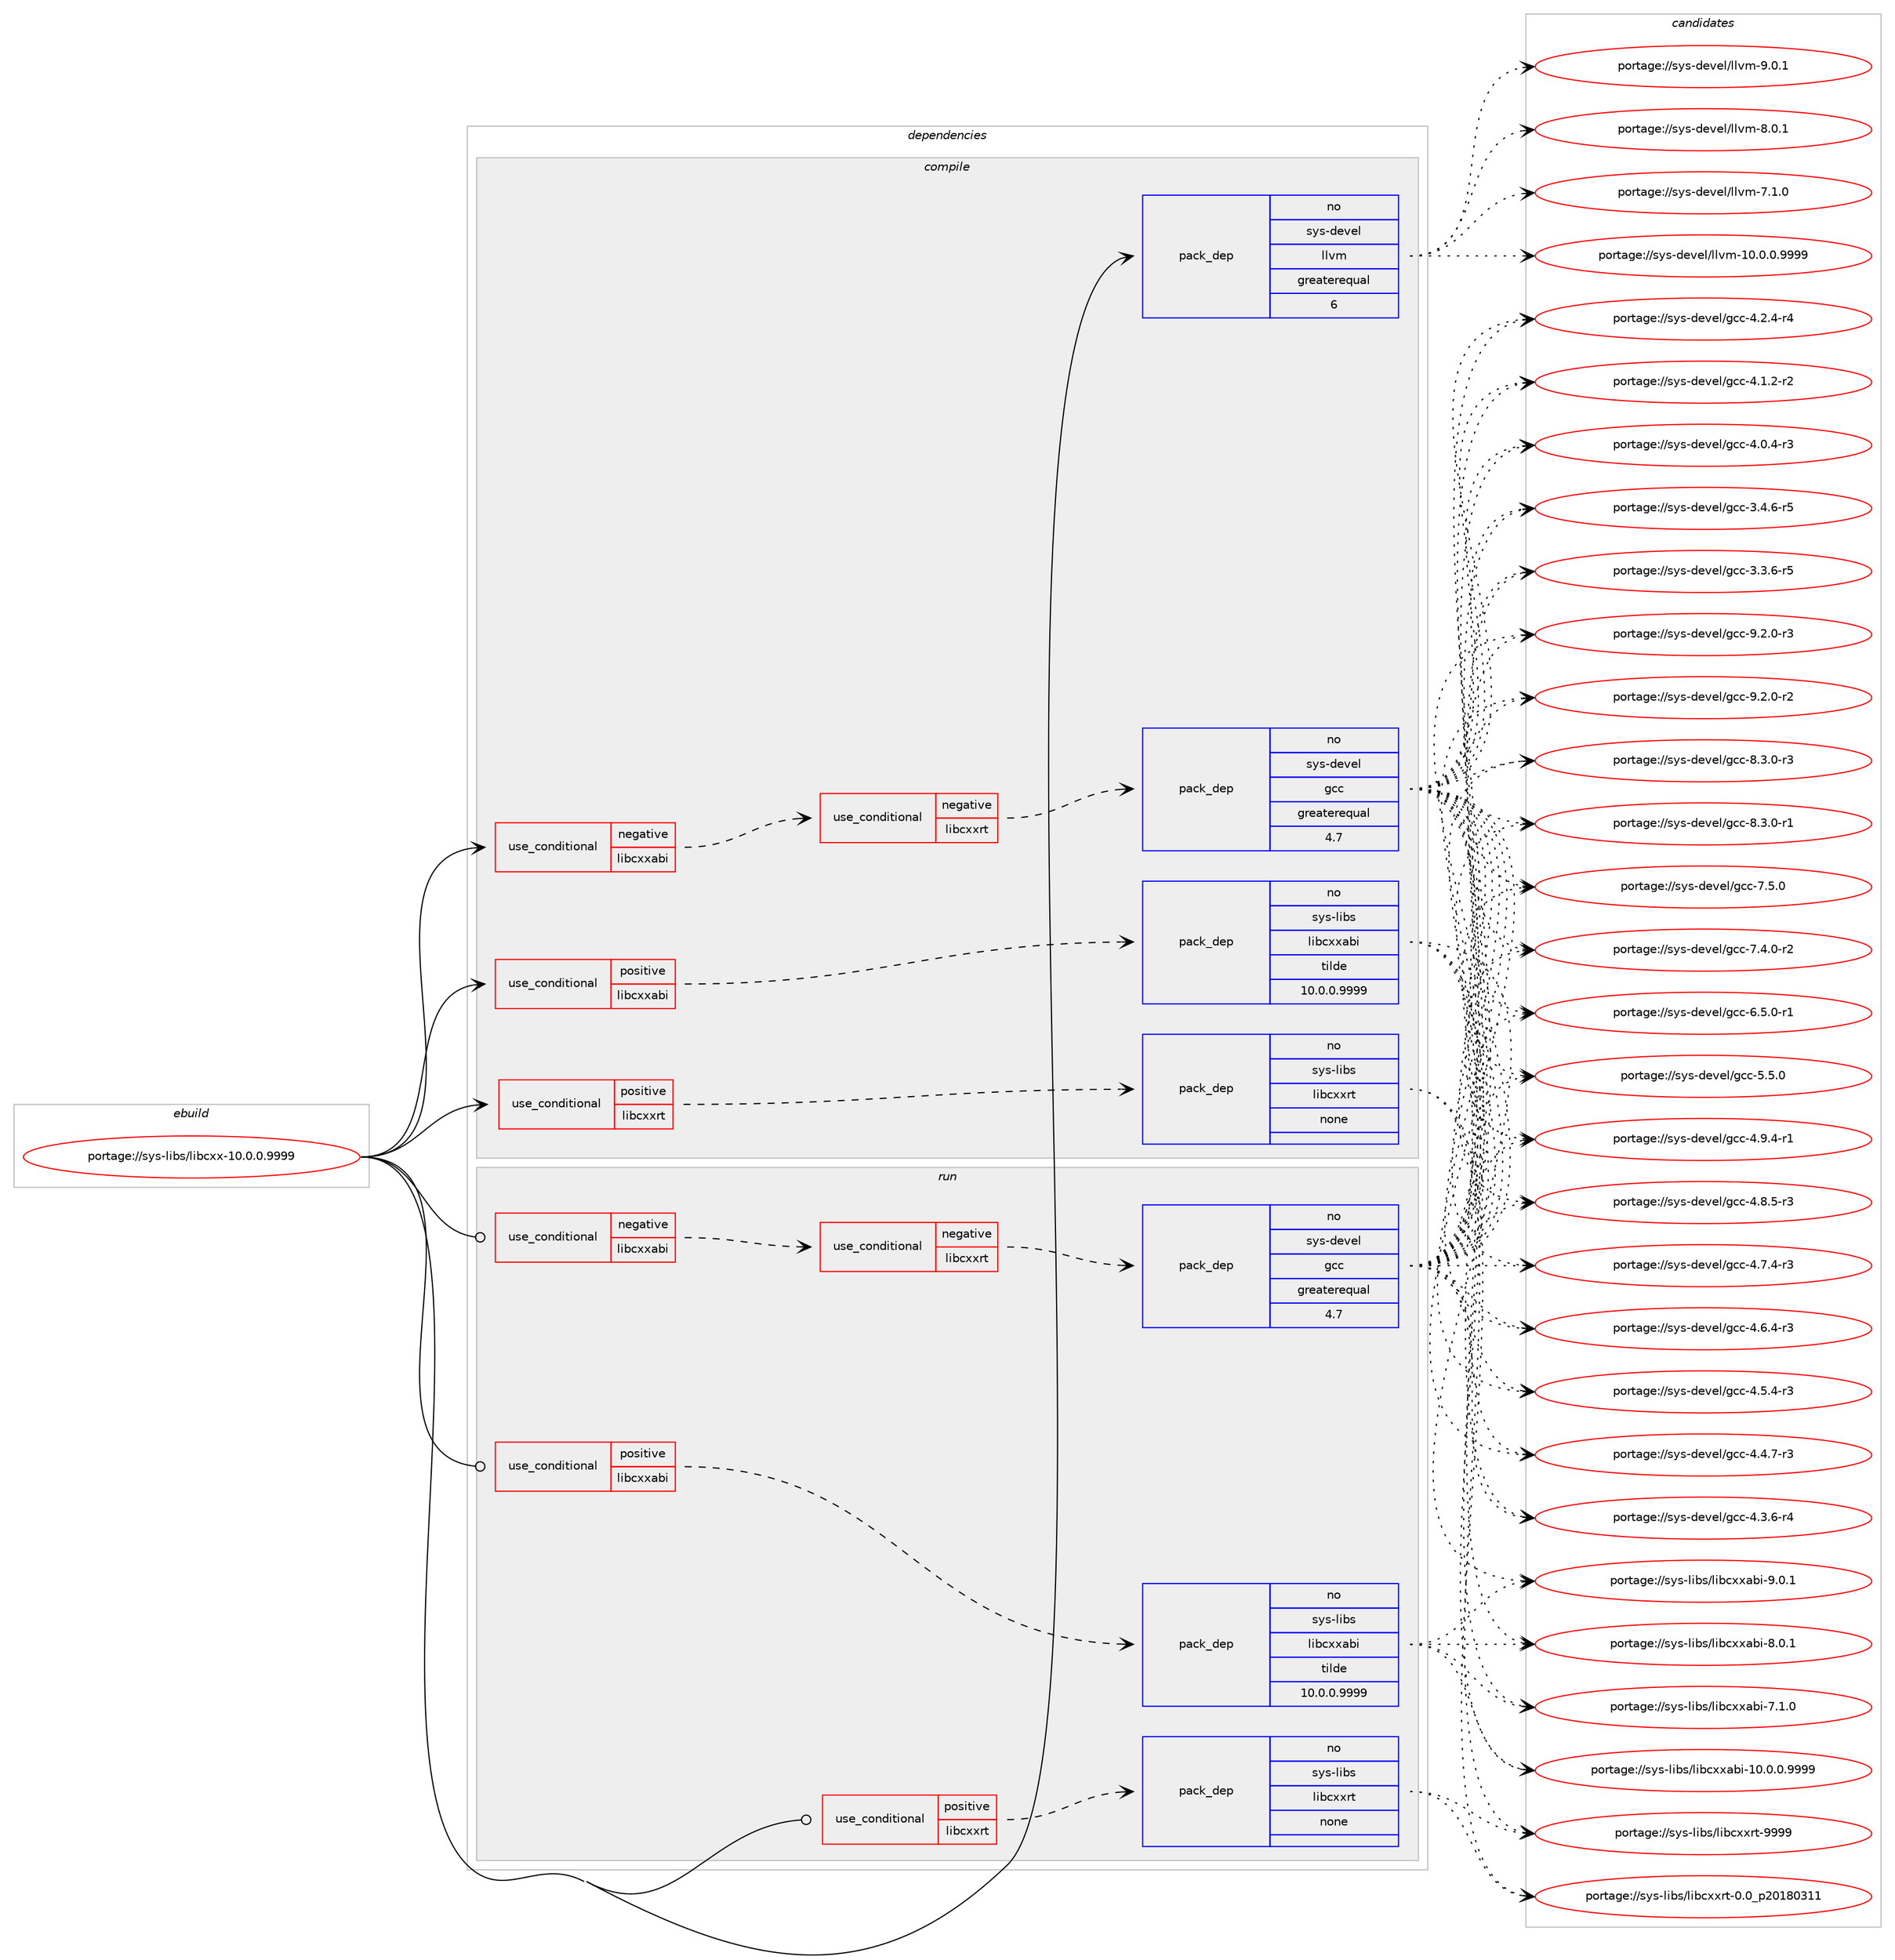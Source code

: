 digraph prolog {

# *************
# Graph options
# *************

newrank=true;
concentrate=true;
compound=true;
graph [rankdir=LR,fontname=Helvetica,fontsize=10,ranksep=1.5];#, ranksep=2.5, nodesep=0.2];
edge  [arrowhead=vee];
node  [fontname=Helvetica,fontsize=10];

# **********
# The ebuild
# **********

subgraph cluster_leftcol {
color=gray;
rank=same;
label=<<i>ebuild</i>>;
id [label="portage://sys-libs/libcxx-10.0.0.9999", color=red, width=4, href="../sys-libs/libcxx-10.0.0.9999.svg"];
}

# ****************
# The dependencies
# ****************

subgraph cluster_midcol {
color=gray;
label=<<i>dependencies</i>>;
subgraph cluster_compile {
fillcolor="#eeeeee";
style=filled;
label=<<i>compile</i>>;
subgraph cond7976 {
dependency43651 [label=<<TABLE BORDER="0" CELLBORDER="1" CELLSPACING="0" CELLPADDING="4"><TR><TD ROWSPAN="3" CELLPADDING="10">use_conditional</TD></TR><TR><TD>negative</TD></TR><TR><TD>libcxxabi</TD></TR></TABLE>>, shape=none, color=red];
subgraph cond7977 {
dependency43652 [label=<<TABLE BORDER="0" CELLBORDER="1" CELLSPACING="0" CELLPADDING="4"><TR><TD ROWSPAN="3" CELLPADDING="10">use_conditional</TD></TR><TR><TD>negative</TD></TR><TR><TD>libcxxrt</TD></TR></TABLE>>, shape=none, color=red];
subgraph pack34538 {
dependency43653 [label=<<TABLE BORDER="0" CELLBORDER="1" CELLSPACING="0" CELLPADDING="4" WIDTH="220"><TR><TD ROWSPAN="6" CELLPADDING="30">pack_dep</TD></TR><TR><TD WIDTH="110">no</TD></TR><TR><TD>sys-devel</TD></TR><TR><TD>gcc</TD></TR><TR><TD>greaterequal</TD></TR><TR><TD>4.7</TD></TR></TABLE>>, shape=none, color=blue];
}
dependency43652:e -> dependency43653:w [weight=20,style="dashed",arrowhead="vee"];
}
dependency43651:e -> dependency43652:w [weight=20,style="dashed",arrowhead="vee"];
}
id:e -> dependency43651:w [weight=20,style="solid",arrowhead="vee"];
subgraph cond7978 {
dependency43654 [label=<<TABLE BORDER="0" CELLBORDER="1" CELLSPACING="0" CELLPADDING="4"><TR><TD ROWSPAN="3" CELLPADDING="10">use_conditional</TD></TR><TR><TD>positive</TD></TR><TR><TD>libcxxabi</TD></TR></TABLE>>, shape=none, color=red];
subgraph pack34539 {
dependency43655 [label=<<TABLE BORDER="0" CELLBORDER="1" CELLSPACING="0" CELLPADDING="4" WIDTH="220"><TR><TD ROWSPAN="6" CELLPADDING="30">pack_dep</TD></TR><TR><TD WIDTH="110">no</TD></TR><TR><TD>sys-libs</TD></TR><TR><TD>libcxxabi</TD></TR><TR><TD>tilde</TD></TR><TR><TD>10.0.0.9999</TD></TR></TABLE>>, shape=none, color=blue];
}
dependency43654:e -> dependency43655:w [weight=20,style="dashed",arrowhead="vee"];
}
id:e -> dependency43654:w [weight=20,style="solid",arrowhead="vee"];
subgraph cond7979 {
dependency43656 [label=<<TABLE BORDER="0" CELLBORDER="1" CELLSPACING="0" CELLPADDING="4"><TR><TD ROWSPAN="3" CELLPADDING="10">use_conditional</TD></TR><TR><TD>positive</TD></TR><TR><TD>libcxxrt</TD></TR></TABLE>>, shape=none, color=red];
subgraph pack34540 {
dependency43657 [label=<<TABLE BORDER="0" CELLBORDER="1" CELLSPACING="0" CELLPADDING="4" WIDTH="220"><TR><TD ROWSPAN="6" CELLPADDING="30">pack_dep</TD></TR><TR><TD WIDTH="110">no</TD></TR><TR><TD>sys-libs</TD></TR><TR><TD>libcxxrt</TD></TR><TR><TD>none</TD></TR><TR><TD></TD></TR></TABLE>>, shape=none, color=blue];
}
dependency43656:e -> dependency43657:w [weight=20,style="dashed",arrowhead="vee"];
}
id:e -> dependency43656:w [weight=20,style="solid",arrowhead="vee"];
subgraph pack34541 {
dependency43658 [label=<<TABLE BORDER="0" CELLBORDER="1" CELLSPACING="0" CELLPADDING="4" WIDTH="220"><TR><TD ROWSPAN="6" CELLPADDING="30">pack_dep</TD></TR><TR><TD WIDTH="110">no</TD></TR><TR><TD>sys-devel</TD></TR><TR><TD>llvm</TD></TR><TR><TD>greaterequal</TD></TR><TR><TD>6</TD></TR></TABLE>>, shape=none, color=blue];
}
id:e -> dependency43658:w [weight=20,style="solid",arrowhead="vee"];
}
subgraph cluster_compileandrun {
fillcolor="#eeeeee";
style=filled;
label=<<i>compile and run</i>>;
}
subgraph cluster_run {
fillcolor="#eeeeee";
style=filled;
label=<<i>run</i>>;
subgraph cond7980 {
dependency43659 [label=<<TABLE BORDER="0" CELLBORDER="1" CELLSPACING="0" CELLPADDING="4"><TR><TD ROWSPAN="3" CELLPADDING="10">use_conditional</TD></TR><TR><TD>negative</TD></TR><TR><TD>libcxxabi</TD></TR></TABLE>>, shape=none, color=red];
subgraph cond7981 {
dependency43660 [label=<<TABLE BORDER="0" CELLBORDER="1" CELLSPACING="0" CELLPADDING="4"><TR><TD ROWSPAN="3" CELLPADDING="10">use_conditional</TD></TR><TR><TD>negative</TD></TR><TR><TD>libcxxrt</TD></TR></TABLE>>, shape=none, color=red];
subgraph pack34542 {
dependency43661 [label=<<TABLE BORDER="0" CELLBORDER="1" CELLSPACING="0" CELLPADDING="4" WIDTH="220"><TR><TD ROWSPAN="6" CELLPADDING="30">pack_dep</TD></TR><TR><TD WIDTH="110">no</TD></TR><TR><TD>sys-devel</TD></TR><TR><TD>gcc</TD></TR><TR><TD>greaterequal</TD></TR><TR><TD>4.7</TD></TR></TABLE>>, shape=none, color=blue];
}
dependency43660:e -> dependency43661:w [weight=20,style="dashed",arrowhead="vee"];
}
dependency43659:e -> dependency43660:w [weight=20,style="dashed",arrowhead="vee"];
}
id:e -> dependency43659:w [weight=20,style="solid",arrowhead="odot"];
subgraph cond7982 {
dependency43662 [label=<<TABLE BORDER="0" CELLBORDER="1" CELLSPACING="0" CELLPADDING="4"><TR><TD ROWSPAN="3" CELLPADDING="10">use_conditional</TD></TR><TR><TD>positive</TD></TR><TR><TD>libcxxabi</TD></TR></TABLE>>, shape=none, color=red];
subgraph pack34543 {
dependency43663 [label=<<TABLE BORDER="0" CELLBORDER="1" CELLSPACING="0" CELLPADDING="4" WIDTH="220"><TR><TD ROWSPAN="6" CELLPADDING="30">pack_dep</TD></TR><TR><TD WIDTH="110">no</TD></TR><TR><TD>sys-libs</TD></TR><TR><TD>libcxxabi</TD></TR><TR><TD>tilde</TD></TR><TR><TD>10.0.0.9999</TD></TR></TABLE>>, shape=none, color=blue];
}
dependency43662:e -> dependency43663:w [weight=20,style="dashed",arrowhead="vee"];
}
id:e -> dependency43662:w [weight=20,style="solid",arrowhead="odot"];
subgraph cond7983 {
dependency43664 [label=<<TABLE BORDER="0" CELLBORDER="1" CELLSPACING="0" CELLPADDING="4"><TR><TD ROWSPAN="3" CELLPADDING="10">use_conditional</TD></TR><TR><TD>positive</TD></TR><TR><TD>libcxxrt</TD></TR></TABLE>>, shape=none, color=red];
subgraph pack34544 {
dependency43665 [label=<<TABLE BORDER="0" CELLBORDER="1" CELLSPACING="0" CELLPADDING="4" WIDTH="220"><TR><TD ROWSPAN="6" CELLPADDING="30">pack_dep</TD></TR><TR><TD WIDTH="110">no</TD></TR><TR><TD>sys-libs</TD></TR><TR><TD>libcxxrt</TD></TR><TR><TD>none</TD></TR><TR><TD></TD></TR></TABLE>>, shape=none, color=blue];
}
dependency43664:e -> dependency43665:w [weight=20,style="dashed",arrowhead="vee"];
}
id:e -> dependency43664:w [weight=20,style="solid",arrowhead="odot"];
}
}

# **************
# The candidates
# **************

subgraph cluster_choices {
rank=same;
color=gray;
label=<<i>candidates</i>>;

subgraph choice34538 {
color=black;
nodesep=1;
choice115121115451001011181011084710399994557465046484511451 [label="portage://sys-devel/gcc-9.2.0-r3", color=red, width=4,href="../sys-devel/gcc-9.2.0-r3.svg"];
choice115121115451001011181011084710399994557465046484511450 [label="portage://sys-devel/gcc-9.2.0-r2", color=red, width=4,href="../sys-devel/gcc-9.2.0-r2.svg"];
choice115121115451001011181011084710399994556465146484511451 [label="portage://sys-devel/gcc-8.3.0-r3", color=red, width=4,href="../sys-devel/gcc-8.3.0-r3.svg"];
choice115121115451001011181011084710399994556465146484511449 [label="portage://sys-devel/gcc-8.3.0-r1", color=red, width=4,href="../sys-devel/gcc-8.3.0-r1.svg"];
choice11512111545100101118101108471039999455546534648 [label="portage://sys-devel/gcc-7.5.0", color=red, width=4,href="../sys-devel/gcc-7.5.0.svg"];
choice115121115451001011181011084710399994555465246484511450 [label="portage://sys-devel/gcc-7.4.0-r2", color=red, width=4,href="../sys-devel/gcc-7.4.0-r2.svg"];
choice115121115451001011181011084710399994554465346484511449 [label="portage://sys-devel/gcc-6.5.0-r1", color=red, width=4,href="../sys-devel/gcc-6.5.0-r1.svg"];
choice11512111545100101118101108471039999455346534648 [label="portage://sys-devel/gcc-5.5.0", color=red, width=4,href="../sys-devel/gcc-5.5.0.svg"];
choice115121115451001011181011084710399994552465746524511449 [label="portage://sys-devel/gcc-4.9.4-r1", color=red, width=4,href="../sys-devel/gcc-4.9.4-r1.svg"];
choice115121115451001011181011084710399994552465646534511451 [label="portage://sys-devel/gcc-4.8.5-r3", color=red, width=4,href="../sys-devel/gcc-4.8.5-r3.svg"];
choice115121115451001011181011084710399994552465546524511451 [label="portage://sys-devel/gcc-4.7.4-r3", color=red, width=4,href="../sys-devel/gcc-4.7.4-r3.svg"];
choice115121115451001011181011084710399994552465446524511451 [label="portage://sys-devel/gcc-4.6.4-r3", color=red, width=4,href="../sys-devel/gcc-4.6.4-r3.svg"];
choice115121115451001011181011084710399994552465346524511451 [label="portage://sys-devel/gcc-4.5.4-r3", color=red, width=4,href="../sys-devel/gcc-4.5.4-r3.svg"];
choice115121115451001011181011084710399994552465246554511451 [label="portage://sys-devel/gcc-4.4.7-r3", color=red, width=4,href="../sys-devel/gcc-4.4.7-r3.svg"];
choice115121115451001011181011084710399994552465146544511452 [label="portage://sys-devel/gcc-4.3.6-r4", color=red, width=4,href="../sys-devel/gcc-4.3.6-r4.svg"];
choice115121115451001011181011084710399994552465046524511452 [label="portage://sys-devel/gcc-4.2.4-r4", color=red, width=4,href="../sys-devel/gcc-4.2.4-r4.svg"];
choice115121115451001011181011084710399994552464946504511450 [label="portage://sys-devel/gcc-4.1.2-r2", color=red, width=4,href="../sys-devel/gcc-4.1.2-r2.svg"];
choice115121115451001011181011084710399994552464846524511451 [label="portage://sys-devel/gcc-4.0.4-r3", color=red, width=4,href="../sys-devel/gcc-4.0.4-r3.svg"];
choice115121115451001011181011084710399994551465246544511453 [label="portage://sys-devel/gcc-3.4.6-r5", color=red, width=4,href="../sys-devel/gcc-3.4.6-r5.svg"];
choice115121115451001011181011084710399994551465146544511453 [label="portage://sys-devel/gcc-3.3.6-r5", color=red, width=4,href="../sys-devel/gcc-3.3.6-r5.svg"];
dependency43653:e -> choice115121115451001011181011084710399994557465046484511451:w [style=dotted,weight="100"];
dependency43653:e -> choice115121115451001011181011084710399994557465046484511450:w [style=dotted,weight="100"];
dependency43653:e -> choice115121115451001011181011084710399994556465146484511451:w [style=dotted,weight="100"];
dependency43653:e -> choice115121115451001011181011084710399994556465146484511449:w [style=dotted,weight="100"];
dependency43653:e -> choice11512111545100101118101108471039999455546534648:w [style=dotted,weight="100"];
dependency43653:e -> choice115121115451001011181011084710399994555465246484511450:w [style=dotted,weight="100"];
dependency43653:e -> choice115121115451001011181011084710399994554465346484511449:w [style=dotted,weight="100"];
dependency43653:e -> choice11512111545100101118101108471039999455346534648:w [style=dotted,weight="100"];
dependency43653:e -> choice115121115451001011181011084710399994552465746524511449:w [style=dotted,weight="100"];
dependency43653:e -> choice115121115451001011181011084710399994552465646534511451:w [style=dotted,weight="100"];
dependency43653:e -> choice115121115451001011181011084710399994552465546524511451:w [style=dotted,weight="100"];
dependency43653:e -> choice115121115451001011181011084710399994552465446524511451:w [style=dotted,weight="100"];
dependency43653:e -> choice115121115451001011181011084710399994552465346524511451:w [style=dotted,weight="100"];
dependency43653:e -> choice115121115451001011181011084710399994552465246554511451:w [style=dotted,weight="100"];
dependency43653:e -> choice115121115451001011181011084710399994552465146544511452:w [style=dotted,weight="100"];
dependency43653:e -> choice115121115451001011181011084710399994552465046524511452:w [style=dotted,weight="100"];
dependency43653:e -> choice115121115451001011181011084710399994552464946504511450:w [style=dotted,weight="100"];
dependency43653:e -> choice115121115451001011181011084710399994552464846524511451:w [style=dotted,weight="100"];
dependency43653:e -> choice115121115451001011181011084710399994551465246544511453:w [style=dotted,weight="100"];
dependency43653:e -> choice115121115451001011181011084710399994551465146544511453:w [style=dotted,weight="100"];
}
subgraph choice34539 {
color=black;
nodesep=1;
choice11512111545108105981154710810598991201209798105455746484649 [label="portage://sys-libs/libcxxabi-9.0.1", color=red, width=4,href="../sys-libs/libcxxabi-9.0.1.svg"];
choice11512111545108105981154710810598991201209798105455646484649 [label="portage://sys-libs/libcxxabi-8.0.1", color=red, width=4,href="../sys-libs/libcxxabi-8.0.1.svg"];
choice11512111545108105981154710810598991201209798105455546494648 [label="portage://sys-libs/libcxxabi-7.1.0", color=red, width=4,href="../sys-libs/libcxxabi-7.1.0.svg"];
choice11512111545108105981154710810598991201209798105454948464846484657575757 [label="portage://sys-libs/libcxxabi-10.0.0.9999", color=red, width=4,href="../sys-libs/libcxxabi-10.0.0.9999.svg"];
dependency43655:e -> choice11512111545108105981154710810598991201209798105455746484649:w [style=dotted,weight="100"];
dependency43655:e -> choice11512111545108105981154710810598991201209798105455646484649:w [style=dotted,weight="100"];
dependency43655:e -> choice11512111545108105981154710810598991201209798105455546494648:w [style=dotted,weight="100"];
dependency43655:e -> choice11512111545108105981154710810598991201209798105454948464846484657575757:w [style=dotted,weight="100"];
}
subgraph choice34540 {
color=black;
nodesep=1;
choice11512111545108105981154710810598991201201141164557575757 [label="portage://sys-libs/libcxxrt-9999", color=red, width=4,href="../sys-libs/libcxxrt-9999.svg"];
choice115121115451081059811547108105989912012011411645484648951125048495648514949 [label="portage://sys-libs/libcxxrt-0.0_p20180311", color=red, width=4,href="../sys-libs/libcxxrt-0.0_p20180311.svg"];
dependency43657:e -> choice11512111545108105981154710810598991201201141164557575757:w [style=dotted,weight="100"];
dependency43657:e -> choice115121115451081059811547108105989912012011411645484648951125048495648514949:w [style=dotted,weight="100"];
}
subgraph choice34541 {
color=black;
nodesep=1;
choice1151211154510010111810110847108108118109455746484649 [label="portage://sys-devel/llvm-9.0.1", color=red, width=4,href="../sys-devel/llvm-9.0.1.svg"];
choice1151211154510010111810110847108108118109455646484649 [label="portage://sys-devel/llvm-8.0.1", color=red, width=4,href="../sys-devel/llvm-8.0.1.svg"];
choice1151211154510010111810110847108108118109455546494648 [label="portage://sys-devel/llvm-7.1.0", color=red, width=4,href="../sys-devel/llvm-7.1.0.svg"];
choice1151211154510010111810110847108108118109454948464846484657575757 [label="portage://sys-devel/llvm-10.0.0.9999", color=red, width=4,href="../sys-devel/llvm-10.0.0.9999.svg"];
dependency43658:e -> choice1151211154510010111810110847108108118109455746484649:w [style=dotted,weight="100"];
dependency43658:e -> choice1151211154510010111810110847108108118109455646484649:w [style=dotted,weight="100"];
dependency43658:e -> choice1151211154510010111810110847108108118109455546494648:w [style=dotted,weight="100"];
dependency43658:e -> choice1151211154510010111810110847108108118109454948464846484657575757:w [style=dotted,weight="100"];
}
subgraph choice34542 {
color=black;
nodesep=1;
choice115121115451001011181011084710399994557465046484511451 [label="portage://sys-devel/gcc-9.2.0-r3", color=red, width=4,href="../sys-devel/gcc-9.2.0-r3.svg"];
choice115121115451001011181011084710399994557465046484511450 [label="portage://sys-devel/gcc-9.2.0-r2", color=red, width=4,href="../sys-devel/gcc-9.2.0-r2.svg"];
choice115121115451001011181011084710399994556465146484511451 [label="portage://sys-devel/gcc-8.3.0-r3", color=red, width=4,href="../sys-devel/gcc-8.3.0-r3.svg"];
choice115121115451001011181011084710399994556465146484511449 [label="portage://sys-devel/gcc-8.3.0-r1", color=red, width=4,href="../sys-devel/gcc-8.3.0-r1.svg"];
choice11512111545100101118101108471039999455546534648 [label="portage://sys-devel/gcc-7.5.0", color=red, width=4,href="../sys-devel/gcc-7.5.0.svg"];
choice115121115451001011181011084710399994555465246484511450 [label="portage://sys-devel/gcc-7.4.0-r2", color=red, width=4,href="../sys-devel/gcc-7.4.0-r2.svg"];
choice115121115451001011181011084710399994554465346484511449 [label="portage://sys-devel/gcc-6.5.0-r1", color=red, width=4,href="../sys-devel/gcc-6.5.0-r1.svg"];
choice11512111545100101118101108471039999455346534648 [label="portage://sys-devel/gcc-5.5.0", color=red, width=4,href="../sys-devel/gcc-5.5.0.svg"];
choice115121115451001011181011084710399994552465746524511449 [label="portage://sys-devel/gcc-4.9.4-r1", color=red, width=4,href="../sys-devel/gcc-4.9.4-r1.svg"];
choice115121115451001011181011084710399994552465646534511451 [label="portage://sys-devel/gcc-4.8.5-r3", color=red, width=4,href="../sys-devel/gcc-4.8.5-r3.svg"];
choice115121115451001011181011084710399994552465546524511451 [label="portage://sys-devel/gcc-4.7.4-r3", color=red, width=4,href="../sys-devel/gcc-4.7.4-r3.svg"];
choice115121115451001011181011084710399994552465446524511451 [label="portage://sys-devel/gcc-4.6.4-r3", color=red, width=4,href="../sys-devel/gcc-4.6.4-r3.svg"];
choice115121115451001011181011084710399994552465346524511451 [label="portage://sys-devel/gcc-4.5.4-r3", color=red, width=4,href="../sys-devel/gcc-4.5.4-r3.svg"];
choice115121115451001011181011084710399994552465246554511451 [label="portage://sys-devel/gcc-4.4.7-r3", color=red, width=4,href="../sys-devel/gcc-4.4.7-r3.svg"];
choice115121115451001011181011084710399994552465146544511452 [label="portage://sys-devel/gcc-4.3.6-r4", color=red, width=4,href="../sys-devel/gcc-4.3.6-r4.svg"];
choice115121115451001011181011084710399994552465046524511452 [label="portage://sys-devel/gcc-4.2.4-r4", color=red, width=4,href="../sys-devel/gcc-4.2.4-r4.svg"];
choice115121115451001011181011084710399994552464946504511450 [label="portage://sys-devel/gcc-4.1.2-r2", color=red, width=4,href="../sys-devel/gcc-4.1.2-r2.svg"];
choice115121115451001011181011084710399994552464846524511451 [label="portage://sys-devel/gcc-4.0.4-r3", color=red, width=4,href="../sys-devel/gcc-4.0.4-r3.svg"];
choice115121115451001011181011084710399994551465246544511453 [label="portage://sys-devel/gcc-3.4.6-r5", color=red, width=4,href="../sys-devel/gcc-3.4.6-r5.svg"];
choice115121115451001011181011084710399994551465146544511453 [label="portage://sys-devel/gcc-3.3.6-r5", color=red, width=4,href="../sys-devel/gcc-3.3.6-r5.svg"];
dependency43661:e -> choice115121115451001011181011084710399994557465046484511451:w [style=dotted,weight="100"];
dependency43661:e -> choice115121115451001011181011084710399994557465046484511450:w [style=dotted,weight="100"];
dependency43661:e -> choice115121115451001011181011084710399994556465146484511451:w [style=dotted,weight="100"];
dependency43661:e -> choice115121115451001011181011084710399994556465146484511449:w [style=dotted,weight="100"];
dependency43661:e -> choice11512111545100101118101108471039999455546534648:w [style=dotted,weight="100"];
dependency43661:e -> choice115121115451001011181011084710399994555465246484511450:w [style=dotted,weight="100"];
dependency43661:e -> choice115121115451001011181011084710399994554465346484511449:w [style=dotted,weight="100"];
dependency43661:e -> choice11512111545100101118101108471039999455346534648:w [style=dotted,weight="100"];
dependency43661:e -> choice115121115451001011181011084710399994552465746524511449:w [style=dotted,weight="100"];
dependency43661:e -> choice115121115451001011181011084710399994552465646534511451:w [style=dotted,weight="100"];
dependency43661:e -> choice115121115451001011181011084710399994552465546524511451:w [style=dotted,weight="100"];
dependency43661:e -> choice115121115451001011181011084710399994552465446524511451:w [style=dotted,weight="100"];
dependency43661:e -> choice115121115451001011181011084710399994552465346524511451:w [style=dotted,weight="100"];
dependency43661:e -> choice115121115451001011181011084710399994552465246554511451:w [style=dotted,weight="100"];
dependency43661:e -> choice115121115451001011181011084710399994552465146544511452:w [style=dotted,weight="100"];
dependency43661:e -> choice115121115451001011181011084710399994552465046524511452:w [style=dotted,weight="100"];
dependency43661:e -> choice115121115451001011181011084710399994552464946504511450:w [style=dotted,weight="100"];
dependency43661:e -> choice115121115451001011181011084710399994552464846524511451:w [style=dotted,weight="100"];
dependency43661:e -> choice115121115451001011181011084710399994551465246544511453:w [style=dotted,weight="100"];
dependency43661:e -> choice115121115451001011181011084710399994551465146544511453:w [style=dotted,weight="100"];
}
subgraph choice34543 {
color=black;
nodesep=1;
choice11512111545108105981154710810598991201209798105455746484649 [label="portage://sys-libs/libcxxabi-9.0.1", color=red, width=4,href="../sys-libs/libcxxabi-9.0.1.svg"];
choice11512111545108105981154710810598991201209798105455646484649 [label="portage://sys-libs/libcxxabi-8.0.1", color=red, width=4,href="../sys-libs/libcxxabi-8.0.1.svg"];
choice11512111545108105981154710810598991201209798105455546494648 [label="portage://sys-libs/libcxxabi-7.1.0", color=red, width=4,href="../sys-libs/libcxxabi-7.1.0.svg"];
choice11512111545108105981154710810598991201209798105454948464846484657575757 [label="portage://sys-libs/libcxxabi-10.0.0.9999", color=red, width=4,href="../sys-libs/libcxxabi-10.0.0.9999.svg"];
dependency43663:e -> choice11512111545108105981154710810598991201209798105455746484649:w [style=dotted,weight="100"];
dependency43663:e -> choice11512111545108105981154710810598991201209798105455646484649:w [style=dotted,weight="100"];
dependency43663:e -> choice11512111545108105981154710810598991201209798105455546494648:w [style=dotted,weight="100"];
dependency43663:e -> choice11512111545108105981154710810598991201209798105454948464846484657575757:w [style=dotted,weight="100"];
}
subgraph choice34544 {
color=black;
nodesep=1;
choice11512111545108105981154710810598991201201141164557575757 [label="portage://sys-libs/libcxxrt-9999", color=red, width=4,href="../sys-libs/libcxxrt-9999.svg"];
choice115121115451081059811547108105989912012011411645484648951125048495648514949 [label="portage://sys-libs/libcxxrt-0.0_p20180311", color=red, width=4,href="../sys-libs/libcxxrt-0.0_p20180311.svg"];
dependency43665:e -> choice11512111545108105981154710810598991201201141164557575757:w [style=dotted,weight="100"];
dependency43665:e -> choice115121115451081059811547108105989912012011411645484648951125048495648514949:w [style=dotted,weight="100"];
}
}

}
